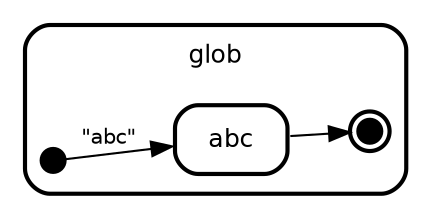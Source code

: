 digraph "state transitions" {
  fontname="Helvetica" fontsize=12 penwidth=2.0 splines=true ordering=out compound=true overlap=scale nodesep=0.3 ranksep=0.1 rankdir=LR
  node [shape=plaintext style=filled fillcolor="#FFFFFF01" fontname=Helvetica fontsize=12 penwidth=2.0]
  edge [fontname=Helvetica fontsize=10]

  subgraph "cluster_glob" {
    class="state regular" label= <
    <table cellborder="0" border="0">
      <tr><td>glob</td></tr>
    </table>
    > style=rounded penwidth=2.0
    "glob" [shape=point style=invis margin=0 width=0 height=0 fixedsize=true]
      "initial" [shape=circle style=filled class="state initial" color="black" fillcolor="black" fixedsize=true height=0.15 label=""]
      "initial" -> "abc" [label="\"abc\"   \l" class="transition"]
      "abc" [margin=0 class="state regular" label= <
        <table align="center" cellborder="0" border="2" style="rounded" width="48">
          <tr><td width="48" cellpadding="7">abc</td></tr>
        </table>
      >]
      "abc" -> "final" [label="    \l" class="transition"]
      "final" [shape=circle style=filled class="state final" color="black" fillcolor="black" fixedsize=true height=0.15 peripheries=2 label=""]

  }

}
